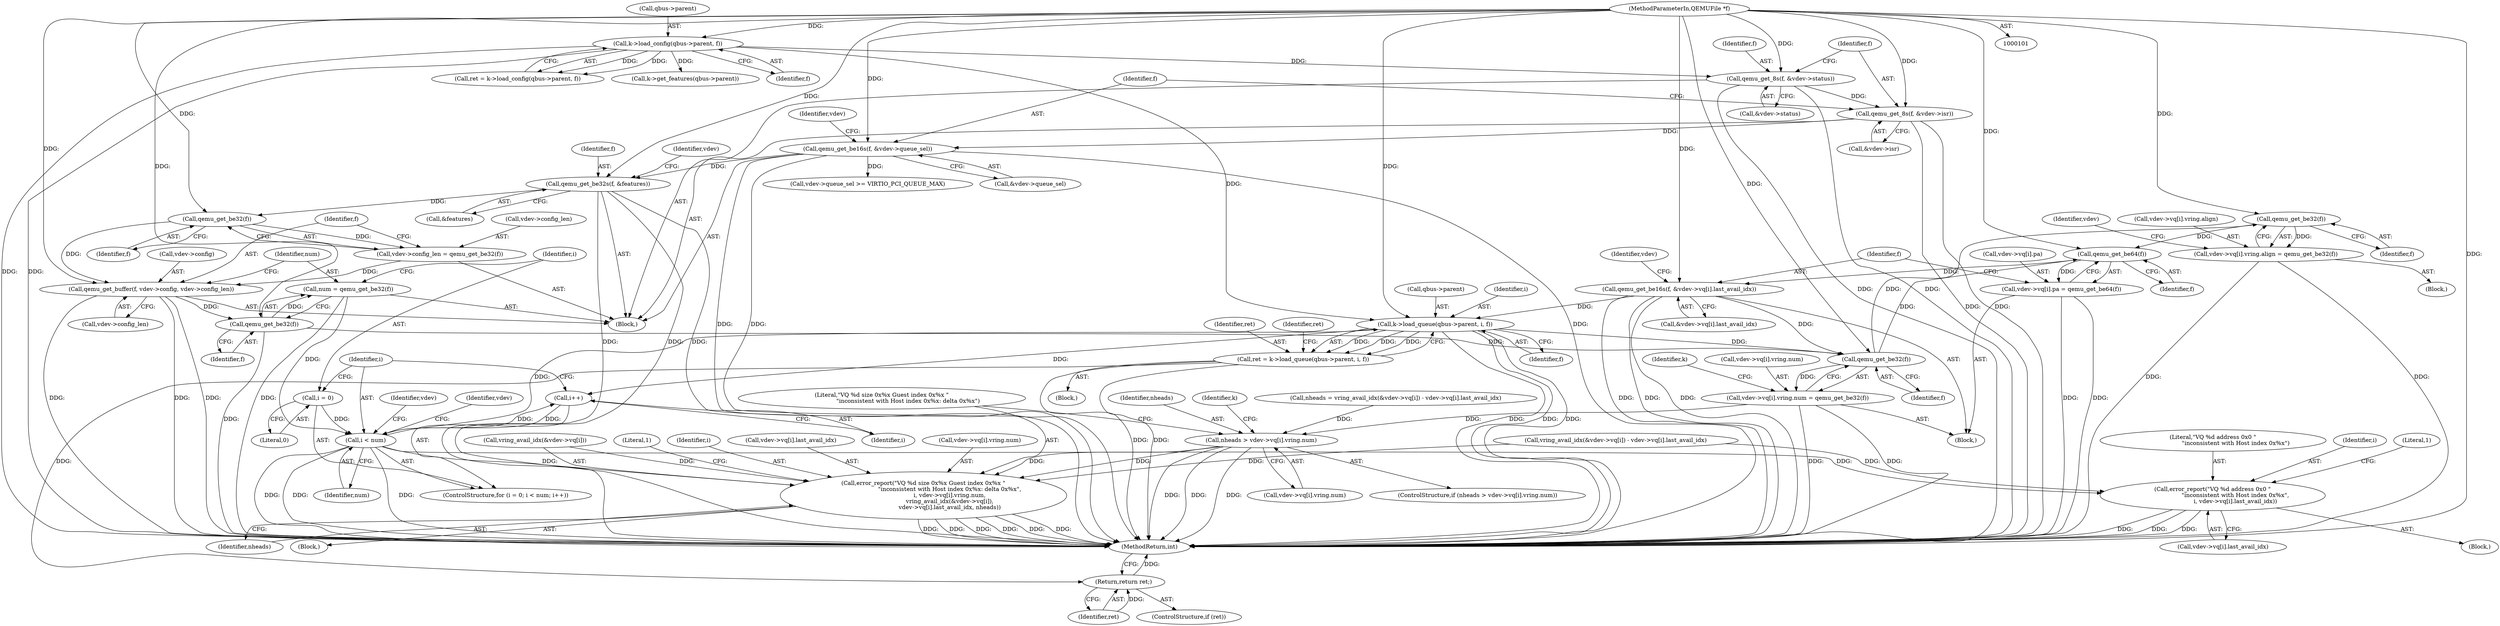 digraph "1_qemu_a890a2f9137ac3cf5b607649e66a6f3a5512d8dc@pointer" {
"1000238" [label="(Call,qemu_get_be32(f))"];
"1000221" [label="(Call,qemu_get_be32(f))"];
"1000250" [label="(Call,qemu_get_be16s(f, &vdev->vq[i].last_avail_idx))"];
"1000248" [label="(Call,qemu_get_be64(f))"];
"1000238" [label="(Call,qemu_get_be32(f))"];
"1000103" [label="(MethodParameterIn,QEMUFile *f)"];
"1000199" [label="(Call,qemu_get_be32(f))"];
"1000189" [label="(Call,qemu_get_buffer(f, vdev->config, vdev->config_len))"];
"1000187" [label="(Call,qemu_get_be32(f))"];
"1000159" [label="(Call,qemu_get_be32s(f, &features))"];
"1000143" [label="(Call,qemu_get_be16s(f, &vdev->queue_sel))"];
"1000137" [label="(Call,qemu_get_8s(f, &vdev->isr))"];
"1000131" [label="(Call,qemu_get_8s(f, &vdev->status))"];
"1000122" [label="(Call,k->load_config(qbus->parent, f))"];
"1000183" [label="(Call,vdev->config_len = qemu_get_be32(f))"];
"1000385" [label="(Call,k->load_queue(qbus->parent, i, f))"];
"1000205" [label="(Call,i < num)"];
"1000208" [label="(Call,i++)"];
"1000202" [label="(Call,i = 0)"];
"1000197" [label="(Call,num = qemu_get_be32(f))"];
"1000228" [label="(Call,vdev->vq[i].vring.align = qemu_get_be32(f))"];
"1000240" [label="(Call,vdev->vq[i].pa = qemu_get_be64(f))"];
"1000211" [label="(Call,vdev->vq[i].vring.num = qemu_get_be32(f))"];
"1000313" [label="(Call,nheads > vdev->vq[i].vring.num)"];
"1000325" [label="(Call,error_report(\"VQ %d size 0x%x Guest index 0x%x \"\n                             \"inconsistent with Host index 0x%x: delta 0x%x\",\n                             i, vdev->vq[i].vring.num,\n                             vring_avail_idx(&vdev->vq[i]),\n                             vdev->vq[i].last_avail_idx, nheads))"];
"1000365" [label="(Call,error_report(\"VQ %d address 0x0 \"\n                         \"inconsistent with Host index 0x%x\",\n                         i, vdev->vq[i].last_avail_idx))"];
"1000383" [label="(Call,ret = k->load_queue(qbus->parent, i, f))"];
"1000393" [label="(Return,return ret;)"];
"1000326" [label="(Literal,\"VQ %d size 0x%x Guest index 0x%x \"\n                             \"inconsistent with Host index 0x%x: delta 0x%x\")"];
"1000385" [label="(Call,k->load_queue(qbus->parent, i, f))"];
"1000315" [label="(Call,vdev->vq[i].vring.num)"];
"1000314" [label="(Identifier,nheads)"];
"1000137" [label="(Call,qemu_get_8s(f, &vdev->isr))"];
"1000212" [label="(Call,vdev->vq[i].vring.num)"];
"1000386" [label="(Call,qbus->parent)"];
"1000380" [label="(Identifier,k)"];
"1000210" [label="(Block,)"];
"1000390" [label="(Identifier,f)"];
"1000211" [label="(Call,vdev->vq[i].vring.num = qemu_get_be32(f))"];
"1000240" [label="(Call,vdev->vq[i].pa = qemu_get_be64(f))"];
"1000344" [label="(Call,vdev->vq[i].last_avail_idx)"];
"1000228" [label="(Call,vdev->vq[i].vring.align = qemu_get_be32(f))"];
"1000241" [label="(Call,vdev->vq[i].pa)"];
"1000132" [label="(Identifier,f)"];
"1000313" [label="(Call,nheads > vdev->vq[i].vring.num)"];
"1000145" [label="(Call,&vdev->queue_sel)"];
"1000209" [label="(Identifier,i)"];
"1000328" [label="(Call,vdev->vq[i].vring.num)"];
"1000123" [label="(Call,qbus->parent)"];
"1000227" [label="(Block,)"];
"1000144" [label="(Identifier,f)"];
"1000325" [label="(Call,error_report(\"VQ %d size 0x%x Guest index 0x%x \"\n                             \"inconsistent with Host index 0x%x: delta 0x%x\",\n                             i, vdev->vq[i].vring.num,\n                             vring_avail_idx(&vdev->vq[i]),\n                             vdev->vq[i].last_avail_idx, nheads))"];
"1000126" [label="(Identifier,f)"];
"1000367" [label="(Identifier,i)"];
"1000252" [label="(Call,&vdev->vq[i].last_avail_idx)"];
"1000143" [label="(Call,qemu_get_be16s(f, &vdev->queue_sel))"];
"1000297" [label="(Call,vring_avail_idx(&vdev->vq[i]) - vdev->vq[i].last_avail_idx)"];
"1000205" [label="(Call,i < num)"];
"1000206" [label="(Identifier,i)"];
"1000248" [label="(Call,qemu_get_be64(f))"];
"1000189" [label="(Call,qemu_get_buffer(f, vdev->config, vdev->config_len))"];
"1000251" [label="(Identifier,f)"];
"1000120" [label="(Call,ret = k->load_config(qbus->parent, f))"];
"1000161" [label="(Call,&features)"];
"1000160" [label="(Identifier,f)"];
"1000216" [label="(Identifier,vdev)"];
"1000200" [label="(Identifier,f)"];
"1000264" [label="(Identifier,vdev)"];
"1000400" [label="(MethodReturn,int)"];
"1000244" [label="(Identifier,vdev)"];
"1000383" [label="(Call,ret = k->load_queue(qbus->parent, i, f))"];
"1000365" [label="(Call,error_report(\"VQ %d address 0x0 \"\n                         \"inconsistent with Host index 0x%x\",\n                         i, vdev->vq[i].last_avail_idx))"];
"1000351" [label="(Identifier,nheads)"];
"1000250" [label="(Call,qemu_get_be16s(f, &vdev->vq[i].last_avail_idx))"];
"1000122" [label="(Call,k->load_config(qbus->parent, f))"];
"1000222" [label="(Identifier,f)"];
"1000249" [label="(Identifier,f)"];
"1000104" [label="(Block,)"];
"1000204" [label="(Literal,0)"];
"1000190" [label="(Identifier,f)"];
"1000337" [label="(Call,vring_avail_idx(&vdev->vq[i]))"];
"1000354" [label="(Literal,1)"];
"1000393" [label="(Return,return ret;)"];
"1000183" [label="(Call,vdev->config_len = qemu_get_be32(f))"];
"1000133" [label="(Call,&vdev->status)"];
"1000131" [label="(Call,qemu_get_8s(f, &vdev->status))"];
"1000103" [label="(MethodParameterIn,QEMUFile *f)"];
"1000368" [label="(Call,vdev->vq[i].last_avail_idx)"];
"1000152" [label="(Identifier,vdev)"];
"1000150" [label="(Call,vdev->queue_sel >= VIRTIO_PCI_QUEUE_MAX)"];
"1000394" [label="(Identifier,ret)"];
"1000208" [label="(Call,i++)"];
"1000389" [label="(Identifier,i)"];
"1000384" [label="(Identifier,ret)"];
"1000324" [label="(Block,)"];
"1000392" [label="(Identifier,ret)"];
"1000364" [label="(Block,)"];
"1000327" [label="(Identifier,i)"];
"1000197" [label="(Call,num = qemu_get_be32(f))"];
"1000166" [label="(Identifier,vdev)"];
"1000139" [label="(Call,&vdev->isr)"];
"1000188" [label="(Identifier,f)"];
"1000382" [label="(Block,)"];
"1000198" [label="(Identifier,num)"];
"1000221" [label="(Call,qemu_get_be32(f))"];
"1000191" [label="(Call,vdev->config)"];
"1000194" [label="(Call,vdev->config_len)"];
"1000225" [label="(Identifier,k)"];
"1000295" [label="(Call,nheads = vring_avail_idx(&vdev->vq[i]) - vdev->vq[i].last_avail_idx)"];
"1000184" [label="(Call,vdev->config_len)"];
"1000138" [label="(Identifier,f)"];
"1000203" [label="(Identifier,i)"];
"1000312" [label="(ControlStructure,if (nheads > vdev->vq[i].vring.num))"];
"1000391" [label="(ControlStructure,if (ret))"];
"1000396" [label="(Identifier,vdev)"];
"1000229" [label="(Call,vdev->vq[i].vring.align)"];
"1000207" [label="(Identifier,num)"];
"1000159" [label="(Call,qemu_get_be32s(f, &features))"];
"1000187" [label="(Call,qemu_get_be32(f))"];
"1000377" [label="(Literal,1)"];
"1000202" [label="(Call,i = 0)"];
"1000238" [label="(Call,qemu_get_be32(f))"];
"1000201" [label="(ControlStructure,for (i = 0; i < num; i++))"];
"1000172" [label="(Call,k->get_features(qbus->parent))"];
"1000199" [label="(Call,qemu_get_be32(f))"];
"1000239" [label="(Identifier,f)"];
"1000366" [label="(Literal,\"VQ %d address 0x0 \"\n                         \"inconsistent with Host index 0x%x\")"];
"1000238" -> "1000228"  [label="AST: "];
"1000238" -> "1000239"  [label="CFG: "];
"1000239" -> "1000238"  [label="AST: "];
"1000228" -> "1000238"  [label="CFG: "];
"1000238" -> "1000228"  [label="DDG: "];
"1000221" -> "1000238"  [label="DDG: "];
"1000103" -> "1000238"  [label="DDG: "];
"1000238" -> "1000248"  [label="DDG: "];
"1000221" -> "1000211"  [label="AST: "];
"1000221" -> "1000222"  [label="CFG: "];
"1000222" -> "1000221"  [label="AST: "];
"1000211" -> "1000221"  [label="CFG: "];
"1000221" -> "1000211"  [label="DDG: "];
"1000250" -> "1000221"  [label="DDG: "];
"1000199" -> "1000221"  [label="DDG: "];
"1000385" -> "1000221"  [label="DDG: "];
"1000103" -> "1000221"  [label="DDG: "];
"1000221" -> "1000248"  [label="DDG: "];
"1000250" -> "1000210"  [label="AST: "];
"1000250" -> "1000252"  [label="CFG: "];
"1000251" -> "1000250"  [label="AST: "];
"1000252" -> "1000250"  [label="AST: "];
"1000264" -> "1000250"  [label="CFG: "];
"1000250" -> "1000400"  [label="DDG: "];
"1000250" -> "1000400"  [label="DDG: "];
"1000250" -> "1000400"  [label="DDG: "];
"1000248" -> "1000250"  [label="DDG: "];
"1000103" -> "1000250"  [label="DDG: "];
"1000250" -> "1000385"  [label="DDG: "];
"1000248" -> "1000240"  [label="AST: "];
"1000248" -> "1000249"  [label="CFG: "];
"1000249" -> "1000248"  [label="AST: "];
"1000240" -> "1000248"  [label="CFG: "];
"1000248" -> "1000240"  [label="DDG: "];
"1000103" -> "1000248"  [label="DDG: "];
"1000103" -> "1000101"  [label="AST: "];
"1000103" -> "1000400"  [label="DDG: "];
"1000103" -> "1000122"  [label="DDG: "];
"1000103" -> "1000131"  [label="DDG: "];
"1000103" -> "1000137"  [label="DDG: "];
"1000103" -> "1000143"  [label="DDG: "];
"1000103" -> "1000159"  [label="DDG: "];
"1000103" -> "1000187"  [label="DDG: "];
"1000103" -> "1000189"  [label="DDG: "];
"1000103" -> "1000199"  [label="DDG: "];
"1000103" -> "1000385"  [label="DDG: "];
"1000199" -> "1000197"  [label="AST: "];
"1000199" -> "1000200"  [label="CFG: "];
"1000200" -> "1000199"  [label="AST: "];
"1000197" -> "1000199"  [label="CFG: "];
"1000199" -> "1000400"  [label="DDG: "];
"1000199" -> "1000197"  [label="DDG: "];
"1000189" -> "1000199"  [label="DDG: "];
"1000189" -> "1000104"  [label="AST: "];
"1000189" -> "1000194"  [label="CFG: "];
"1000190" -> "1000189"  [label="AST: "];
"1000191" -> "1000189"  [label="AST: "];
"1000194" -> "1000189"  [label="AST: "];
"1000198" -> "1000189"  [label="CFG: "];
"1000189" -> "1000400"  [label="DDG: "];
"1000189" -> "1000400"  [label="DDG: "];
"1000189" -> "1000400"  [label="DDG: "];
"1000187" -> "1000189"  [label="DDG: "];
"1000183" -> "1000189"  [label="DDG: "];
"1000187" -> "1000183"  [label="AST: "];
"1000187" -> "1000188"  [label="CFG: "];
"1000188" -> "1000187"  [label="AST: "];
"1000183" -> "1000187"  [label="CFG: "];
"1000187" -> "1000183"  [label="DDG: "];
"1000159" -> "1000187"  [label="DDG: "];
"1000159" -> "1000104"  [label="AST: "];
"1000159" -> "1000161"  [label="CFG: "];
"1000160" -> "1000159"  [label="AST: "];
"1000161" -> "1000159"  [label="AST: "];
"1000166" -> "1000159"  [label="CFG: "];
"1000159" -> "1000400"  [label="DDG: "];
"1000159" -> "1000400"  [label="DDG: "];
"1000159" -> "1000400"  [label="DDG: "];
"1000143" -> "1000159"  [label="DDG: "];
"1000143" -> "1000104"  [label="AST: "];
"1000143" -> "1000145"  [label="CFG: "];
"1000144" -> "1000143"  [label="AST: "];
"1000145" -> "1000143"  [label="AST: "];
"1000152" -> "1000143"  [label="CFG: "];
"1000143" -> "1000400"  [label="DDG: "];
"1000143" -> "1000400"  [label="DDG: "];
"1000143" -> "1000400"  [label="DDG: "];
"1000137" -> "1000143"  [label="DDG: "];
"1000143" -> "1000150"  [label="DDG: "];
"1000137" -> "1000104"  [label="AST: "];
"1000137" -> "1000139"  [label="CFG: "];
"1000138" -> "1000137"  [label="AST: "];
"1000139" -> "1000137"  [label="AST: "];
"1000144" -> "1000137"  [label="CFG: "];
"1000137" -> "1000400"  [label="DDG: "];
"1000137" -> "1000400"  [label="DDG: "];
"1000131" -> "1000137"  [label="DDG: "];
"1000131" -> "1000104"  [label="AST: "];
"1000131" -> "1000133"  [label="CFG: "];
"1000132" -> "1000131"  [label="AST: "];
"1000133" -> "1000131"  [label="AST: "];
"1000138" -> "1000131"  [label="CFG: "];
"1000131" -> "1000400"  [label="DDG: "];
"1000131" -> "1000400"  [label="DDG: "];
"1000122" -> "1000131"  [label="DDG: "];
"1000122" -> "1000120"  [label="AST: "];
"1000122" -> "1000126"  [label="CFG: "];
"1000123" -> "1000122"  [label="AST: "];
"1000126" -> "1000122"  [label="AST: "];
"1000120" -> "1000122"  [label="CFG: "];
"1000122" -> "1000400"  [label="DDG: "];
"1000122" -> "1000400"  [label="DDG: "];
"1000122" -> "1000120"  [label="DDG: "];
"1000122" -> "1000120"  [label="DDG: "];
"1000122" -> "1000172"  [label="DDG: "];
"1000122" -> "1000385"  [label="DDG: "];
"1000183" -> "1000104"  [label="AST: "];
"1000184" -> "1000183"  [label="AST: "];
"1000190" -> "1000183"  [label="CFG: "];
"1000385" -> "1000383"  [label="AST: "];
"1000385" -> "1000390"  [label="CFG: "];
"1000386" -> "1000385"  [label="AST: "];
"1000389" -> "1000385"  [label="AST: "];
"1000390" -> "1000385"  [label="AST: "];
"1000383" -> "1000385"  [label="CFG: "];
"1000385" -> "1000400"  [label="DDG: "];
"1000385" -> "1000400"  [label="DDG: "];
"1000385" -> "1000400"  [label="DDG: "];
"1000385" -> "1000208"  [label="DDG: "];
"1000385" -> "1000383"  [label="DDG: "];
"1000385" -> "1000383"  [label="DDG: "];
"1000385" -> "1000383"  [label="DDG: "];
"1000205" -> "1000385"  [label="DDG: "];
"1000205" -> "1000201"  [label="AST: "];
"1000205" -> "1000207"  [label="CFG: "];
"1000206" -> "1000205"  [label="AST: "];
"1000207" -> "1000205"  [label="AST: "];
"1000216" -> "1000205"  [label="CFG: "];
"1000396" -> "1000205"  [label="CFG: "];
"1000205" -> "1000400"  [label="DDG: "];
"1000205" -> "1000400"  [label="DDG: "];
"1000205" -> "1000400"  [label="DDG: "];
"1000208" -> "1000205"  [label="DDG: "];
"1000202" -> "1000205"  [label="DDG: "];
"1000197" -> "1000205"  [label="DDG: "];
"1000205" -> "1000208"  [label="DDG: "];
"1000205" -> "1000325"  [label="DDG: "];
"1000205" -> "1000365"  [label="DDG: "];
"1000208" -> "1000201"  [label="AST: "];
"1000208" -> "1000209"  [label="CFG: "];
"1000209" -> "1000208"  [label="AST: "];
"1000206" -> "1000208"  [label="CFG: "];
"1000202" -> "1000201"  [label="AST: "];
"1000202" -> "1000204"  [label="CFG: "];
"1000203" -> "1000202"  [label="AST: "];
"1000204" -> "1000202"  [label="AST: "];
"1000206" -> "1000202"  [label="CFG: "];
"1000197" -> "1000104"  [label="AST: "];
"1000198" -> "1000197"  [label="AST: "];
"1000203" -> "1000197"  [label="CFG: "];
"1000197" -> "1000400"  [label="DDG: "];
"1000228" -> "1000227"  [label="AST: "];
"1000229" -> "1000228"  [label="AST: "];
"1000244" -> "1000228"  [label="CFG: "];
"1000228" -> "1000400"  [label="DDG: "];
"1000228" -> "1000400"  [label="DDG: "];
"1000240" -> "1000210"  [label="AST: "];
"1000241" -> "1000240"  [label="AST: "];
"1000251" -> "1000240"  [label="CFG: "];
"1000240" -> "1000400"  [label="DDG: "];
"1000240" -> "1000400"  [label="DDG: "];
"1000211" -> "1000210"  [label="AST: "];
"1000212" -> "1000211"  [label="AST: "];
"1000225" -> "1000211"  [label="CFG: "];
"1000211" -> "1000400"  [label="DDG: "];
"1000211" -> "1000400"  [label="DDG: "];
"1000211" -> "1000313"  [label="DDG: "];
"1000313" -> "1000312"  [label="AST: "];
"1000313" -> "1000315"  [label="CFG: "];
"1000314" -> "1000313"  [label="AST: "];
"1000315" -> "1000313"  [label="AST: "];
"1000326" -> "1000313"  [label="CFG: "];
"1000380" -> "1000313"  [label="CFG: "];
"1000313" -> "1000400"  [label="DDG: "];
"1000313" -> "1000400"  [label="DDG: "];
"1000313" -> "1000400"  [label="DDG: "];
"1000295" -> "1000313"  [label="DDG: "];
"1000313" -> "1000325"  [label="DDG: "];
"1000313" -> "1000325"  [label="DDG: "];
"1000325" -> "1000324"  [label="AST: "];
"1000325" -> "1000351"  [label="CFG: "];
"1000326" -> "1000325"  [label="AST: "];
"1000327" -> "1000325"  [label="AST: "];
"1000328" -> "1000325"  [label="AST: "];
"1000337" -> "1000325"  [label="AST: "];
"1000344" -> "1000325"  [label="AST: "];
"1000351" -> "1000325"  [label="AST: "];
"1000354" -> "1000325"  [label="CFG: "];
"1000325" -> "1000400"  [label="DDG: "];
"1000325" -> "1000400"  [label="DDG: "];
"1000325" -> "1000400"  [label="DDG: "];
"1000325" -> "1000400"  [label="DDG: "];
"1000325" -> "1000400"  [label="DDG: "];
"1000325" -> "1000400"  [label="DDG: "];
"1000337" -> "1000325"  [label="DDG: "];
"1000297" -> "1000325"  [label="DDG: "];
"1000365" -> "1000364"  [label="AST: "];
"1000365" -> "1000368"  [label="CFG: "];
"1000366" -> "1000365"  [label="AST: "];
"1000367" -> "1000365"  [label="AST: "];
"1000368" -> "1000365"  [label="AST: "];
"1000377" -> "1000365"  [label="CFG: "];
"1000365" -> "1000400"  [label="DDG: "];
"1000365" -> "1000400"  [label="DDG: "];
"1000365" -> "1000400"  [label="DDG: "];
"1000297" -> "1000365"  [label="DDG: "];
"1000383" -> "1000382"  [label="AST: "];
"1000384" -> "1000383"  [label="AST: "];
"1000392" -> "1000383"  [label="CFG: "];
"1000383" -> "1000400"  [label="DDG: "];
"1000383" -> "1000400"  [label="DDG: "];
"1000383" -> "1000393"  [label="DDG: "];
"1000393" -> "1000391"  [label="AST: "];
"1000393" -> "1000394"  [label="CFG: "];
"1000394" -> "1000393"  [label="AST: "];
"1000400" -> "1000393"  [label="CFG: "];
"1000393" -> "1000400"  [label="DDG: "];
"1000394" -> "1000393"  [label="DDG: "];
}
